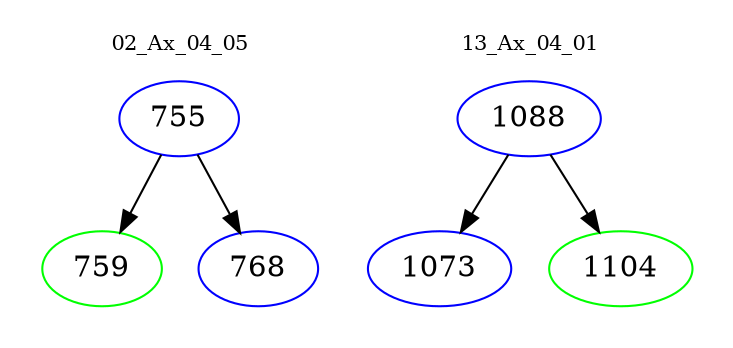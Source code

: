digraph{
subgraph cluster_0 {
color = white
label = "02_Ax_04_05";
fontsize=10;
T0_755 [label="755", color="blue"]
T0_755 -> T0_759 [color="black"]
T0_759 [label="759", color="green"]
T0_755 -> T0_768 [color="black"]
T0_768 [label="768", color="blue"]
}
subgraph cluster_1 {
color = white
label = "13_Ax_04_01";
fontsize=10;
T1_1088 [label="1088", color="blue"]
T1_1088 -> T1_1073 [color="black"]
T1_1073 [label="1073", color="blue"]
T1_1088 -> T1_1104 [color="black"]
T1_1104 [label="1104", color="green"]
}
}
